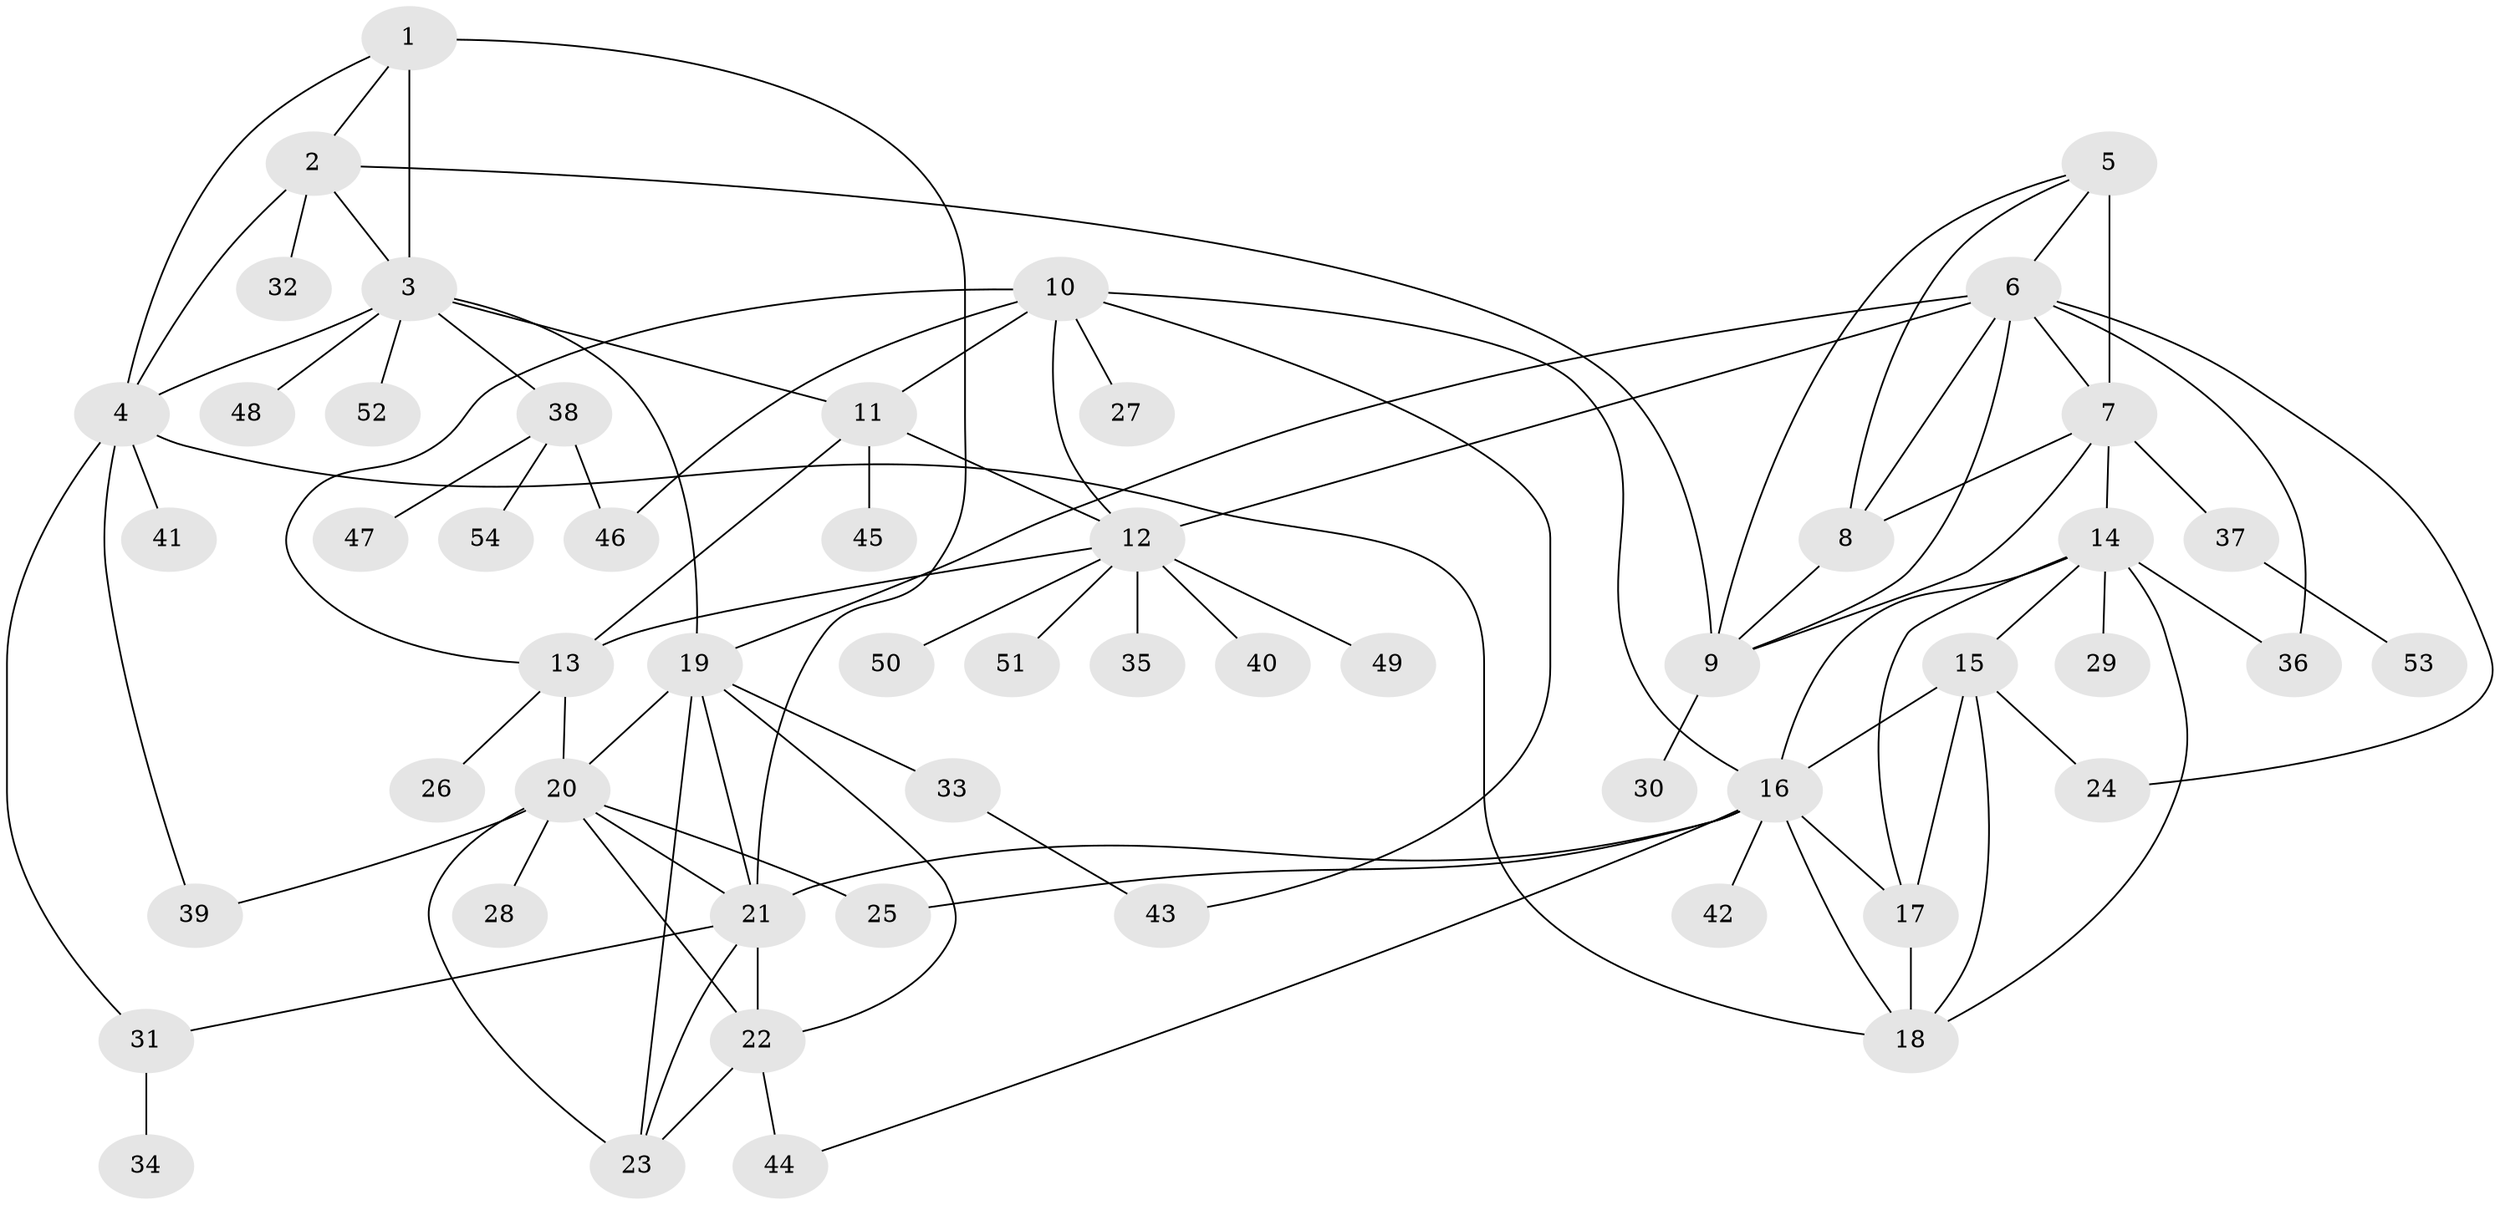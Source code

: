 // original degree distribution, {6: 0.046296296296296294, 7: 0.037037037037037035, 9: 0.027777777777777776, 13: 0.018518518518518517, 5: 0.046296296296296294, 11: 0.009259259259259259, 8: 0.027777777777777776, 10: 0.018518518518518517, 4: 0.009259259259259259, 1: 0.5462962962962963, 3: 0.037037037037037035, 2: 0.17592592592592593}
// Generated by graph-tools (version 1.1) at 2025/37/03/09/25 02:37:40]
// undirected, 54 vertices, 92 edges
graph export_dot {
graph [start="1"]
  node [color=gray90,style=filled];
  1;
  2;
  3;
  4;
  5;
  6;
  7;
  8;
  9;
  10;
  11;
  12;
  13;
  14;
  15;
  16;
  17;
  18;
  19;
  20;
  21;
  22;
  23;
  24;
  25;
  26;
  27;
  28;
  29;
  30;
  31;
  32;
  33;
  34;
  35;
  36;
  37;
  38;
  39;
  40;
  41;
  42;
  43;
  44;
  45;
  46;
  47;
  48;
  49;
  50;
  51;
  52;
  53;
  54;
  1 -- 2 [weight=1.0];
  1 -- 3 [weight=2.0];
  1 -- 4 [weight=1.0];
  1 -- 21 [weight=1.0];
  2 -- 3 [weight=2.0];
  2 -- 4 [weight=1.0];
  2 -- 9 [weight=1.0];
  2 -- 32 [weight=1.0];
  3 -- 4 [weight=2.0];
  3 -- 11 [weight=1.0];
  3 -- 19 [weight=1.0];
  3 -- 38 [weight=1.0];
  3 -- 48 [weight=1.0];
  3 -- 52 [weight=1.0];
  4 -- 18 [weight=1.0];
  4 -- 31 [weight=1.0];
  4 -- 39 [weight=1.0];
  4 -- 41 [weight=1.0];
  5 -- 6 [weight=1.0];
  5 -- 7 [weight=9.0];
  5 -- 8 [weight=1.0];
  5 -- 9 [weight=1.0];
  6 -- 7 [weight=1.0];
  6 -- 8 [weight=1.0];
  6 -- 9 [weight=1.0];
  6 -- 12 [weight=1.0];
  6 -- 19 [weight=1.0];
  6 -- 24 [weight=1.0];
  6 -- 36 [weight=1.0];
  7 -- 8 [weight=1.0];
  7 -- 9 [weight=1.0];
  7 -- 14 [weight=1.0];
  7 -- 37 [weight=1.0];
  8 -- 9 [weight=1.0];
  9 -- 30 [weight=1.0];
  10 -- 11 [weight=2.0];
  10 -- 12 [weight=1.0];
  10 -- 13 [weight=1.0];
  10 -- 16 [weight=1.0];
  10 -- 27 [weight=1.0];
  10 -- 43 [weight=1.0];
  10 -- 46 [weight=1.0];
  11 -- 12 [weight=2.0];
  11 -- 13 [weight=2.0];
  11 -- 45 [weight=1.0];
  12 -- 13 [weight=1.0];
  12 -- 35 [weight=1.0];
  12 -- 40 [weight=1.0];
  12 -- 49 [weight=1.0];
  12 -- 50 [weight=1.0];
  12 -- 51 [weight=1.0];
  13 -- 20 [weight=1.0];
  13 -- 26 [weight=1.0];
  14 -- 15 [weight=1.0];
  14 -- 16 [weight=1.0];
  14 -- 17 [weight=1.0];
  14 -- 18 [weight=1.0];
  14 -- 29 [weight=1.0];
  14 -- 36 [weight=1.0];
  15 -- 16 [weight=1.0];
  15 -- 17 [weight=3.0];
  15 -- 18 [weight=1.0];
  15 -- 24 [weight=1.0];
  16 -- 17 [weight=1.0];
  16 -- 18 [weight=1.0];
  16 -- 21 [weight=1.0];
  16 -- 25 [weight=1.0];
  16 -- 42 [weight=1.0];
  16 -- 44 [weight=1.0];
  17 -- 18 [weight=1.0];
  19 -- 20 [weight=1.0];
  19 -- 21 [weight=1.0];
  19 -- 22 [weight=1.0];
  19 -- 23 [weight=1.0];
  19 -- 33 [weight=6.0];
  20 -- 21 [weight=1.0];
  20 -- 22 [weight=1.0];
  20 -- 23 [weight=1.0];
  20 -- 25 [weight=2.0];
  20 -- 28 [weight=1.0];
  20 -- 39 [weight=1.0];
  21 -- 22 [weight=1.0];
  21 -- 23 [weight=1.0];
  21 -- 31 [weight=1.0];
  22 -- 23 [weight=1.0];
  22 -- 44 [weight=1.0];
  31 -- 34 [weight=1.0];
  33 -- 43 [weight=1.0];
  37 -- 53 [weight=1.0];
  38 -- 46 [weight=1.0];
  38 -- 47 [weight=1.0];
  38 -- 54 [weight=1.0];
}
